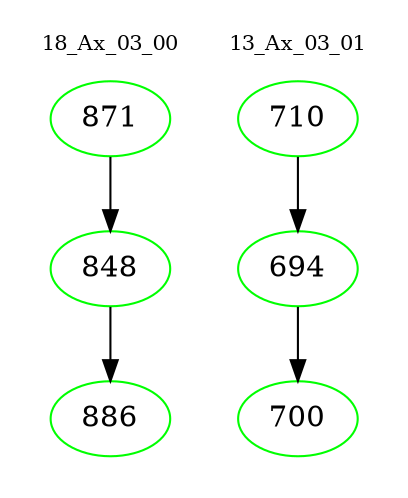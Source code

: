 digraph{
subgraph cluster_0 {
color = white
label = "18_Ax_03_00";
fontsize=10;
T0_871 [label="871", color="green"]
T0_871 -> T0_848 [color="black"]
T0_848 [label="848", color="green"]
T0_848 -> T0_886 [color="black"]
T0_886 [label="886", color="green"]
}
subgraph cluster_1 {
color = white
label = "13_Ax_03_01";
fontsize=10;
T1_710 [label="710", color="green"]
T1_710 -> T1_694 [color="black"]
T1_694 [label="694", color="green"]
T1_694 -> T1_700 [color="black"]
T1_700 [label="700", color="green"]
}
}
